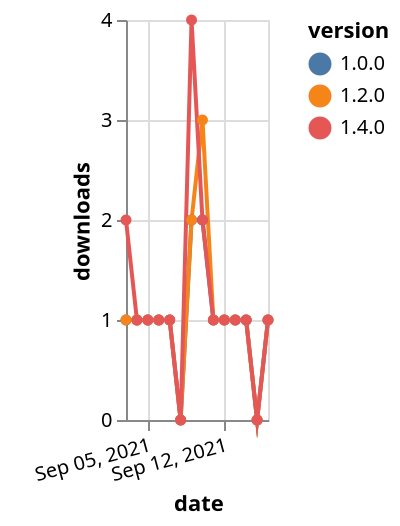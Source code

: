 {"$schema": "https://vega.github.io/schema/vega-lite/v5.json", "description": "A simple bar chart with embedded data.", "data": {"values": [{"date": "2021-09-03", "total": 171, "delta": 1, "version": "1.0.0"}, {"date": "2021-09-04", "total": 172, "delta": 1, "version": "1.0.0"}, {"date": "2021-09-05", "total": 173, "delta": 1, "version": "1.0.0"}, {"date": "2021-09-06", "total": 174, "delta": 1, "version": "1.0.0"}, {"date": "2021-09-07", "total": 175, "delta": 1, "version": "1.0.0"}, {"date": "2021-09-08", "total": 175, "delta": 0, "version": "1.0.0"}, {"date": "2021-09-09", "total": 177, "delta": 2, "version": "1.0.0"}, {"date": "2021-09-10", "total": 179, "delta": 2, "version": "1.0.0"}, {"date": "2021-09-11", "total": 180, "delta": 1, "version": "1.0.0"}, {"date": "2021-09-12", "total": 181, "delta": 1, "version": "1.0.0"}, {"date": "2021-09-13", "total": 182, "delta": 1, "version": "1.0.0"}, {"date": "2021-09-14", "total": 183, "delta": 1, "version": "1.0.0"}, {"date": "2021-09-15", "total": 183, "delta": 0, "version": "1.0.0"}, {"date": "2021-09-16", "total": 184, "delta": 1, "version": "1.0.0"}, {"date": "2021-09-03", "total": 196, "delta": 1, "version": "1.2.0"}, {"date": "2021-09-04", "total": 197, "delta": 1, "version": "1.2.0"}, {"date": "2021-09-05", "total": 198, "delta": 1, "version": "1.2.0"}, {"date": "2021-09-06", "total": 199, "delta": 1, "version": "1.2.0"}, {"date": "2021-09-07", "total": 200, "delta": 1, "version": "1.2.0"}, {"date": "2021-09-08", "total": 200, "delta": 0, "version": "1.2.0"}, {"date": "2021-09-09", "total": 202, "delta": 2, "version": "1.2.0"}, {"date": "2021-09-10", "total": 205, "delta": 3, "version": "1.2.0"}, {"date": "2021-09-11", "total": 206, "delta": 1, "version": "1.2.0"}, {"date": "2021-09-12", "total": 207, "delta": 1, "version": "1.2.0"}, {"date": "2021-09-13", "total": 208, "delta": 1, "version": "1.2.0"}, {"date": "2021-09-14", "total": 209, "delta": 1, "version": "1.2.0"}, {"date": "2021-09-15", "total": 209, "delta": 0, "version": "1.2.0"}, {"date": "2021-09-16", "total": 210, "delta": 1, "version": "1.2.0"}, {"date": "2021-09-03", "total": 131, "delta": 2, "version": "1.4.0"}, {"date": "2021-09-04", "total": 132, "delta": 1, "version": "1.4.0"}, {"date": "2021-09-05", "total": 133, "delta": 1, "version": "1.4.0"}, {"date": "2021-09-06", "total": 134, "delta": 1, "version": "1.4.0"}, {"date": "2021-09-07", "total": 135, "delta": 1, "version": "1.4.0"}, {"date": "2021-09-08", "total": 135, "delta": 0, "version": "1.4.0"}, {"date": "2021-09-09", "total": 139, "delta": 4, "version": "1.4.0"}, {"date": "2021-09-10", "total": 141, "delta": 2, "version": "1.4.0"}, {"date": "2021-09-11", "total": 142, "delta": 1, "version": "1.4.0"}, {"date": "2021-09-12", "total": 143, "delta": 1, "version": "1.4.0"}, {"date": "2021-09-13", "total": 144, "delta": 1, "version": "1.4.0"}, {"date": "2021-09-14", "total": 145, "delta": 1, "version": "1.4.0"}, {"date": "2021-09-15", "total": 145, "delta": 0, "version": "1.4.0"}, {"date": "2021-09-16", "total": 146, "delta": 1, "version": "1.4.0"}]}, "width": "container", "mark": {"type": "line", "point": {"filled": true}}, "encoding": {"x": {"field": "date", "type": "temporal", "timeUnit": "yearmonthdate", "title": "date", "axis": {"labelAngle": -15}}, "y": {"field": "delta", "type": "quantitative", "title": "downloads"}, "color": {"field": "version", "type": "nominal"}, "tooltip": {"field": "delta"}}}